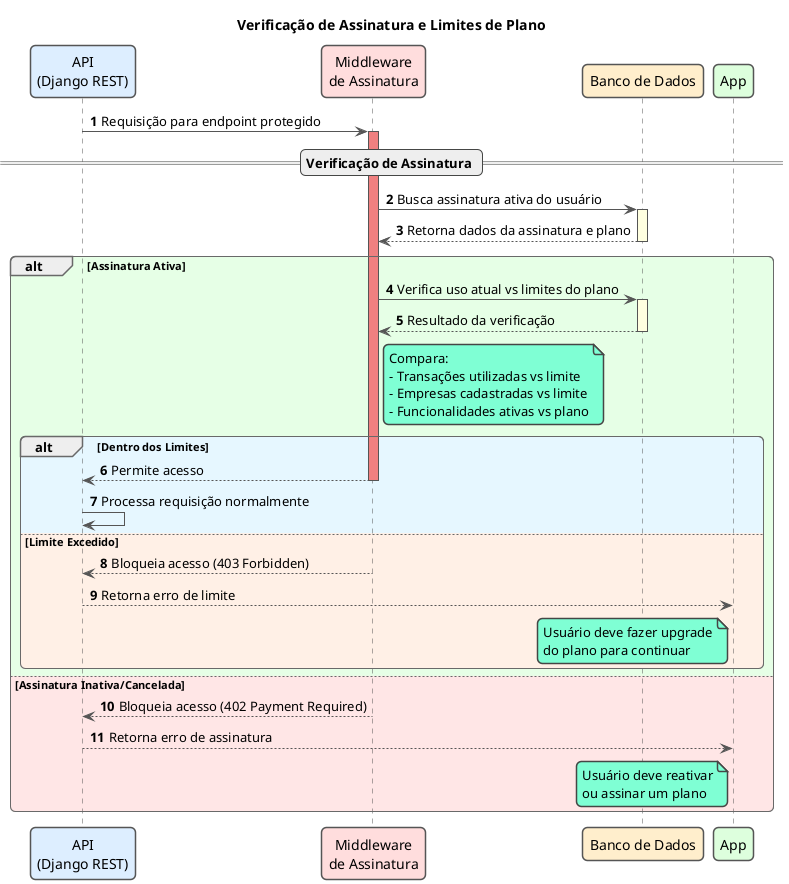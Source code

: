 @startuml
' Título do Diagrama
title Verificação de Assinatura e Limites de Plano

' Configurações de Aparência para um visual mais limpo e moderno
!theme vibrant
skinparam sequence {
    ArrowColor #555555
    ActorBorderColor #555555
    LifeLineBorderColor #555555
    ParticipantBorderColor #555555
    BoxBorderColor #555555
    
    ParticipantBackgroundColor #F8F8F8
    ActorBackgroundColor #EFEFEF
    ParticipantFontColor #000000
    ActorFontColor #000000
    NoteFontColor #000000
    FontColor #000000
}
skinparam roundcorner 10
skinparam shadowing false
skinparam defaultFontColor #000000
autonumber

' Declaração dos Participantes com cores distintas para fácil identificação
participant "API\n(Django REST)" as API #DDEEFF
participant "Middleware\nde Assinatura" as Middleware #FFDDDD
participant "Banco de Dados" as DB #FFEECC
participant "App" as App #DDFFDD

' Início do Fluxo
API -> Middleware: Requisição para endpoint protegido
activate Middleware #lightcoral

== Verificação de Assinatura ==

Middleware -> DB: Busca assinatura ativa do usuário
activate DB #lightyellow
DB --> Middleware: Retorna dados da assinatura e plano
deactivate DB

' Bloco Alternativo: Assinatura Ativa vs. Inativa
alt #E6FFE6 Assinatura Ativa

    Middleware -> DB: Verifica uso atual vs limites do plano
    activate DB #lightyellow
    DB --> Middleware: Resultado da verificação
    deactivate DB
    
    note right of Middleware
        Compara:
        - Transações utilizadas vs limite
        - Empresas cadastradas vs limite
        - Funcionalidades ativas vs plano
    end note
    
    alt #E6F7FF Dentro dos Limites
        Middleware --> API: Permite acesso
        deactivate Middleware
        API -> API: Processa requisição normalmente
    else #FFF0E6 Limite Excedido
        Middleware --> API: Bloqueia acesso (403 Forbidden)
        deactivate Middleware
        API --> App: Retorna erro de limite
        note left of App
            Usuário deve fazer upgrade
            do plano para continuar
        end note
    end

else #FFE6E6 Assinatura Inativa/Cancelada

    Middleware --> API: Bloqueia acesso (402 Payment Required)
    deactivate Middleware
    API --> App: Retorna erro de assinatura
    note left of App
        Usuário deve reativar
        ou assinar um plano
    end note

end

@enduml